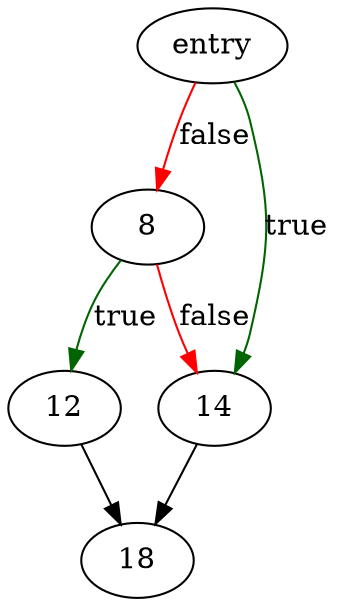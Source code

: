 digraph "set_file_security_ctx" {
	// Node definitions.
	4 [label=entry];
	8;
	12;
	14;
	18;

	// Edge definitions.
	4 -> 8 [
		color=red
		label=false
	];
	4 -> 14 [
		color=darkgreen
		label=true
	];
	8 -> 12 [
		color=darkgreen
		label=true
	];
	8 -> 14 [
		color=red
		label=false
	];
	12 -> 18;
	14 -> 18;
}